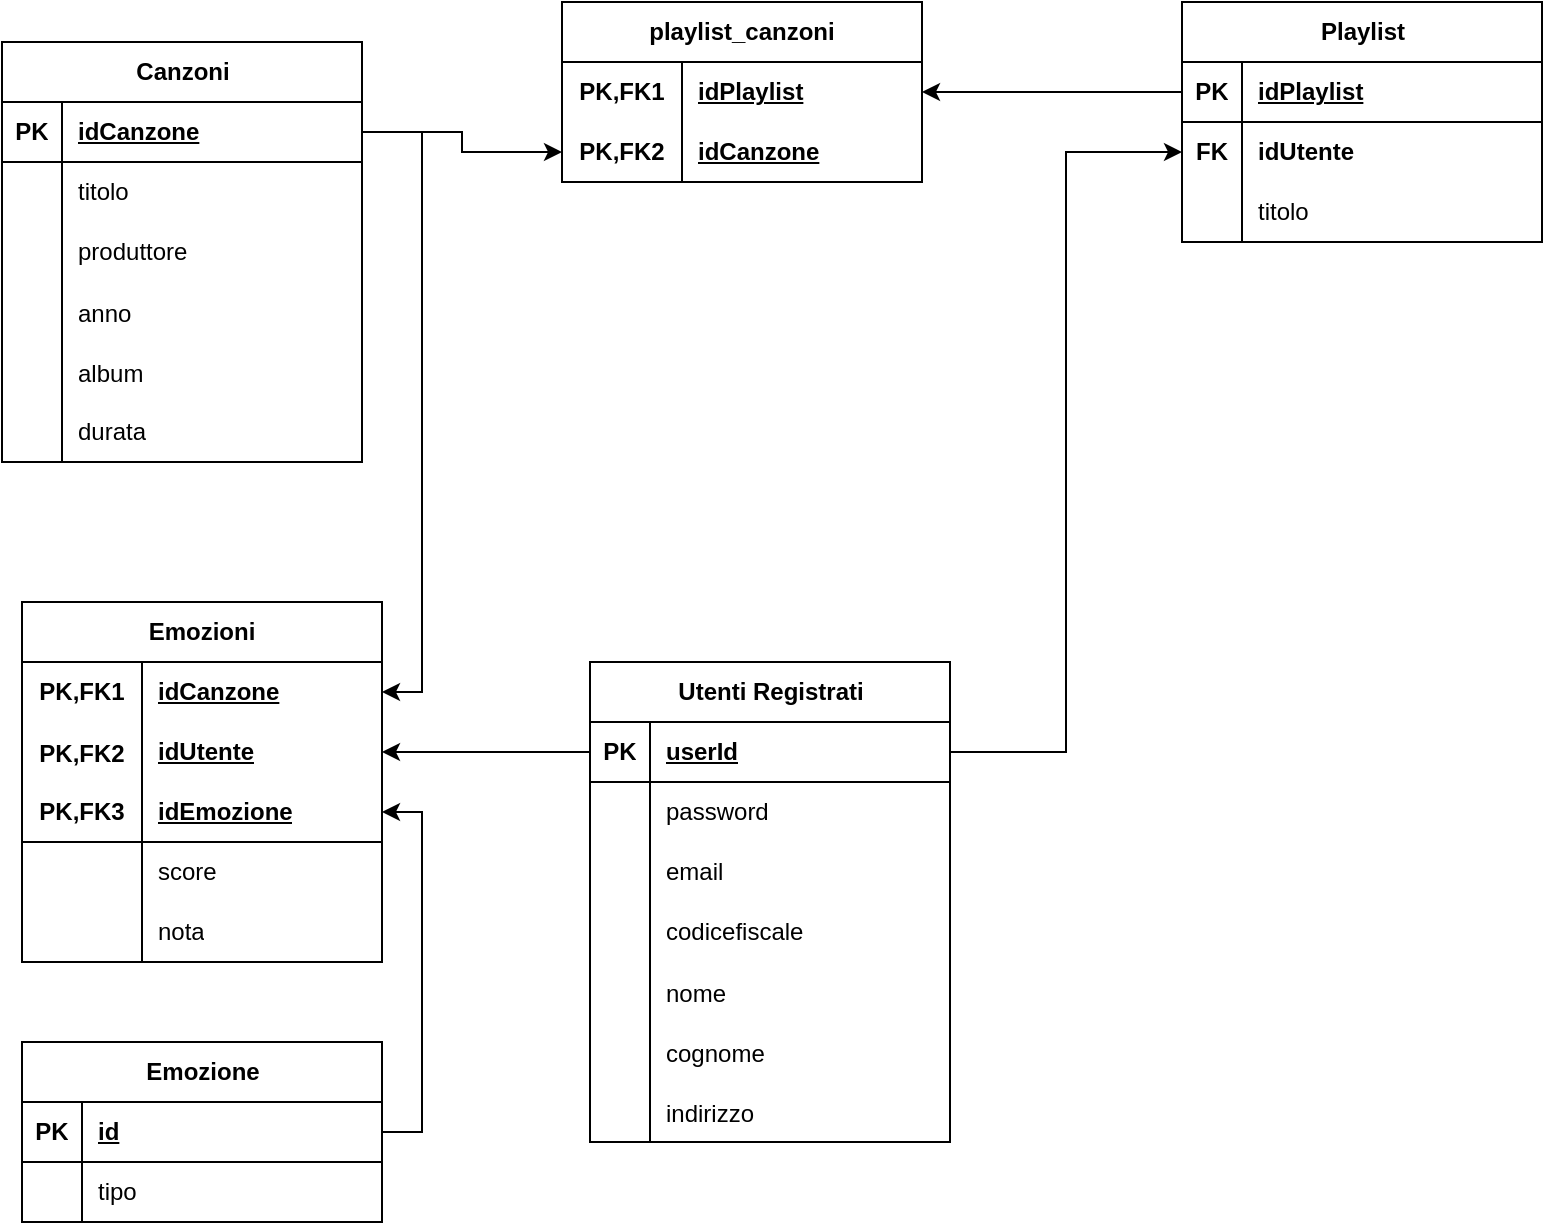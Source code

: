 <mxfile version="22.1.16" type="device">
  <diagram name="Pagina-1" id="Qs6gjc8NA_BCD_0Yb4jY">
    <mxGraphModel dx="1498" dy="894" grid="1" gridSize="10" guides="1" tooltips="1" connect="1" arrows="1" fold="1" page="1" pageScale="1" pageWidth="827" pageHeight="1169" math="0" shadow="0">
      <root>
        <mxCell id="0" />
        <mxCell id="1" parent="0" />
        <mxCell id="FSkn1Fg_iLFBkob1bkKJ-111" style="edgeStyle=orthogonalEdgeStyle;rounded=0;orthogonalLoop=1;jettySize=auto;html=1;entryX=1;entryY=0.5;entryDx=0;entryDy=0;exitX=1;exitY=0.5;exitDx=0;exitDy=0;" edge="1" parent="1" source="FSkn1Fg_iLFBkob1bkKJ-8" target="FSkn1Fg_iLFBkob1bkKJ-63">
          <mxGeometry relative="1" as="geometry" />
        </mxCell>
        <mxCell id="FSkn1Fg_iLFBkob1bkKJ-7" value="Canzoni" style="shape=table;startSize=30;container=1;collapsible=1;childLayout=tableLayout;fixedRows=1;rowLines=0;fontStyle=1;align=center;resizeLast=1;html=1;" vertex="1" parent="1">
          <mxGeometry x="30" y="30" width="180" height="210" as="geometry">
            <mxRectangle x="30" y="30" width="90" height="30" as="alternateBounds" />
          </mxGeometry>
        </mxCell>
        <mxCell id="FSkn1Fg_iLFBkob1bkKJ-8" value="" style="shape=tableRow;horizontal=0;startSize=0;swimlaneHead=0;swimlaneBody=0;fillColor=none;collapsible=0;dropTarget=0;points=[[0,0.5],[1,0.5]];portConstraint=eastwest;top=0;left=0;right=0;bottom=1;" vertex="1" parent="FSkn1Fg_iLFBkob1bkKJ-7">
          <mxGeometry y="30" width="180" height="30" as="geometry" />
        </mxCell>
        <mxCell id="FSkn1Fg_iLFBkob1bkKJ-9" value="PK" style="shape=partialRectangle;connectable=0;fillColor=none;top=0;left=0;bottom=0;right=0;fontStyle=1;overflow=hidden;whiteSpace=wrap;html=1;" vertex="1" parent="FSkn1Fg_iLFBkob1bkKJ-8">
          <mxGeometry width="30" height="30" as="geometry">
            <mxRectangle width="30" height="30" as="alternateBounds" />
          </mxGeometry>
        </mxCell>
        <mxCell id="FSkn1Fg_iLFBkob1bkKJ-10" value="idCanzone" style="shape=partialRectangle;connectable=0;fillColor=none;top=0;left=0;bottom=0;right=0;align=left;spacingLeft=6;fontStyle=5;overflow=hidden;whiteSpace=wrap;html=1;" vertex="1" parent="FSkn1Fg_iLFBkob1bkKJ-8">
          <mxGeometry x="30" width="150" height="30" as="geometry">
            <mxRectangle width="150" height="30" as="alternateBounds" />
          </mxGeometry>
        </mxCell>
        <mxCell id="FSkn1Fg_iLFBkob1bkKJ-11" value="" style="shape=tableRow;horizontal=0;startSize=0;swimlaneHead=0;swimlaneBody=0;fillColor=none;collapsible=0;dropTarget=0;points=[[0,0.5],[1,0.5]];portConstraint=eastwest;top=0;left=0;right=0;bottom=0;" vertex="1" parent="FSkn1Fg_iLFBkob1bkKJ-7">
          <mxGeometry y="60" width="180" height="30" as="geometry" />
        </mxCell>
        <mxCell id="FSkn1Fg_iLFBkob1bkKJ-12" value="" style="shape=partialRectangle;connectable=0;fillColor=none;top=0;left=0;bottom=0;right=0;editable=1;overflow=hidden;whiteSpace=wrap;html=1;" vertex="1" parent="FSkn1Fg_iLFBkob1bkKJ-11">
          <mxGeometry width="30" height="30" as="geometry">
            <mxRectangle width="30" height="30" as="alternateBounds" />
          </mxGeometry>
        </mxCell>
        <mxCell id="FSkn1Fg_iLFBkob1bkKJ-13" value="titolo" style="shape=partialRectangle;connectable=0;fillColor=none;top=0;left=0;bottom=0;right=0;align=left;spacingLeft=6;overflow=hidden;whiteSpace=wrap;html=1;" vertex="1" parent="FSkn1Fg_iLFBkob1bkKJ-11">
          <mxGeometry x="30" width="150" height="30" as="geometry">
            <mxRectangle width="150" height="30" as="alternateBounds" />
          </mxGeometry>
        </mxCell>
        <mxCell id="FSkn1Fg_iLFBkob1bkKJ-14" value="" style="shape=tableRow;horizontal=0;startSize=0;swimlaneHead=0;swimlaneBody=0;fillColor=none;collapsible=0;dropTarget=0;points=[[0,0.5],[1,0.5]];portConstraint=eastwest;top=0;left=0;right=0;bottom=0;" vertex="1" parent="FSkn1Fg_iLFBkob1bkKJ-7">
          <mxGeometry y="90" width="180" height="30" as="geometry" />
        </mxCell>
        <mxCell id="FSkn1Fg_iLFBkob1bkKJ-15" value="" style="shape=partialRectangle;connectable=0;fillColor=none;top=0;left=0;bottom=0;right=0;editable=1;overflow=hidden;whiteSpace=wrap;html=1;" vertex="1" parent="FSkn1Fg_iLFBkob1bkKJ-14">
          <mxGeometry width="30" height="30" as="geometry">
            <mxRectangle width="30" height="30" as="alternateBounds" />
          </mxGeometry>
        </mxCell>
        <mxCell id="FSkn1Fg_iLFBkob1bkKJ-16" value="produttore" style="shape=partialRectangle;connectable=0;fillColor=none;top=0;left=0;bottom=0;right=0;align=left;spacingLeft=6;overflow=hidden;whiteSpace=wrap;html=1;" vertex="1" parent="FSkn1Fg_iLFBkob1bkKJ-14">
          <mxGeometry x="30" width="150" height="30" as="geometry">
            <mxRectangle width="150" height="30" as="alternateBounds" />
          </mxGeometry>
        </mxCell>
        <mxCell id="FSkn1Fg_iLFBkob1bkKJ-34" value="" style="shape=tableRow;horizontal=0;startSize=0;swimlaneHead=0;swimlaneBody=0;fillColor=none;collapsible=0;dropTarget=0;points=[[0,0.5],[1,0.5]];portConstraint=eastwest;top=0;left=0;right=0;bottom=0;" vertex="1" parent="FSkn1Fg_iLFBkob1bkKJ-7">
          <mxGeometry y="120" width="180" height="30" as="geometry" />
        </mxCell>
        <mxCell id="FSkn1Fg_iLFBkob1bkKJ-35" value="" style="shape=partialRectangle;connectable=0;fillColor=none;top=0;left=0;bottom=0;right=0;editable=1;overflow=hidden;" vertex="1" parent="FSkn1Fg_iLFBkob1bkKJ-34">
          <mxGeometry width="30" height="30" as="geometry">
            <mxRectangle width="30" height="30" as="alternateBounds" />
          </mxGeometry>
        </mxCell>
        <mxCell id="FSkn1Fg_iLFBkob1bkKJ-36" value="anno" style="shape=partialRectangle;connectable=0;fillColor=none;top=0;left=0;bottom=0;right=0;align=left;spacingLeft=6;overflow=hidden;" vertex="1" parent="FSkn1Fg_iLFBkob1bkKJ-34">
          <mxGeometry x="30" width="150" height="30" as="geometry">
            <mxRectangle width="150" height="30" as="alternateBounds" />
          </mxGeometry>
        </mxCell>
        <mxCell id="FSkn1Fg_iLFBkob1bkKJ-37" value="" style="shape=tableRow;horizontal=0;startSize=0;swimlaneHead=0;swimlaneBody=0;fillColor=none;collapsible=0;dropTarget=0;points=[[0,0.5],[1,0.5]];portConstraint=eastwest;top=0;left=0;right=0;bottom=0;" vertex="1" parent="FSkn1Fg_iLFBkob1bkKJ-7">
          <mxGeometry y="150" width="180" height="30" as="geometry" />
        </mxCell>
        <mxCell id="FSkn1Fg_iLFBkob1bkKJ-38" value="" style="shape=partialRectangle;connectable=0;fillColor=none;top=0;left=0;bottom=0;right=0;editable=1;overflow=hidden;" vertex="1" parent="FSkn1Fg_iLFBkob1bkKJ-37">
          <mxGeometry width="30" height="30" as="geometry">
            <mxRectangle width="30" height="30" as="alternateBounds" />
          </mxGeometry>
        </mxCell>
        <mxCell id="FSkn1Fg_iLFBkob1bkKJ-39" value="album" style="shape=partialRectangle;connectable=0;fillColor=none;top=0;left=0;bottom=0;right=0;align=left;spacingLeft=6;overflow=hidden;" vertex="1" parent="FSkn1Fg_iLFBkob1bkKJ-37">
          <mxGeometry x="30" width="150" height="30" as="geometry">
            <mxRectangle width="150" height="30" as="alternateBounds" />
          </mxGeometry>
        </mxCell>
        <mxCell id="FSkn1Fg_iLFBkob1bkKJ-17" value="" style="shape=tableRow;horizontal=0;startSize=0;swimlaneHead=0;swimlaneBody=0;fillColor=none;collapsible=0;dropTarget=0;points=[[0,0.5],[1,0.5]];portConstraint=eastwest;top=0;left=0;right=0;bottom=0;" vertex="1" parent="FSkn1Fg_iLFBkob1bkKJ-7">
          <mxGeometry y="180" width="180" height="30" as="geometry" />
        </mxCell>
        <mxCell id="FSkn1Fg_iLFBkob1bkKJ-18" value="" style="shape=partialRectangle;connectable=0;fillColor=none;top=0;left=0;bottom=0;right=0;editable=1;overflow=hidden;whiteSpace=wrap;html=1;" vertex="1" parent="FSkn1Fg_iLFBkob1bkKJ-17">
          <mxGeometry width="30" height="30" as="geometry">
            <mxRectangle width="30" height="30" as="alternateBounds" />
          </mxGeometry>
        </mxCell>
        <mxCell id="FSkn1Fg_iLFBkob1bkKJ-19" value="durata" style="shape=partialRectangle;connectable=0;fillColor=none;top=0;left=0;bottom=0;right=0;align=left;spacingLeft=6;overflow=hidden;whiteSpace=wrap;html=1;" vertex="1" parent="FSkn1Fg_iLFBkob1bkKJ-17">
          <mxGeometry x="30" width="150" height="30" as="geometry">
            <mxRectangle width="150" height="30" as="alternateBounds" />
          </mxGeometry>
        </mxCell>
        <mxCell id="FSkn1Fg_iLFBkob1bkKJ-109" style="edgeStyle=orthogonalEdgeStyle;rounded=0;orthogonalLoop=1;jettySize=auto;html=1;entryX=1;entryY=0.5;entryDx=0;entryDy=0;exitX=1;exitY=0.5;exitDx=0;exitDy=0;" edge="1" parent="1" source="FSkn1Fg_iLFBkob1bkKJ-21" target="FSkn1Fg_iLFBkob1bkKJ-66">
          <mxGeometry relative="1" as="geometry" />
        </mxCell>
        <mxCell id="FSkn1Fg_iLFBkob1bkKJ-20" value="Emozione" style="shape=table;startSize=30;container=1;collapsible=1;childLayout=tableLayout;fixedRows=1;rowLines=0;fontStyle=1;align=center;resizeLast=1;html=1;" vertex="1" parent="1">
          <mxGeometry x="40" y="530" width="180" height="90" as="geometry" />
        </mxCell>
        <mxCell id="FSkn1Fg_iLFBkob1bkKJ-21" value="" style="shape=tableRow;horizontal=0;startSize=0;swimlaneHead=0;swimlaneBody=0;fillColor=none;collapsible=0;dropTarget=0;points=[[0,0.5],[1,0.5]];portConstraint=eastwest;top=0;left=0;right=0;bottom=1;" vertex="1" parent="FSkn1Fg_iLFBkob1bkKJ-20">
          <mxGeometry y="30" width="180" height="30" as="geometry" />
        </mxCell>
        <mxCell id="FSkn1Fg_iLFBkob1bkKJ-22" value="PK" style="shape=partialRectangle;connectable=0;fillColor=none;top=0;left=0;bottom=0;right=0;fontStyle=1;overflow=hidden;whiteSpace=wrap;html=1;" vertex="1" parent="FSkn1Fg_iLFBkob1bkKJ-21">
          <mxGeometry width="30" height="30" as="geometry">
            <mxRectangle width="30" height="30" as="alternateBounds" />
          </mxGeometry>
        </mxCell>
        <mxCell id="FSkn1Fg_iLFBkob1bkKJ-23" value="id" style="shape=partialRectangle;connectable=0;fillColor=none;top=0;left=0;bottom=0;right=0;align=left;spacingLeft=6;fontStyle=5;overflow=hidden;whiteSpace=wrap;html=1;" vertex="1" parent="FSkn1Fg_iLFBkob1bkKJ-21">
          <mxGeometry x="30" width="150" height="30" as="geometry">
            <mxRectangle width="150" height="30" as="alternateBounds" />
          </mxGeometry>
        </mxCell>
        <mxCell id="FSkn1Fg_iLFBkob1bkKJ-24" value="" style="shape=tableRow;horizontal=0;startSize=0;swimlaneHead=0;swimlaneBody=0;fillColor=none;collapsible=0;dropTarget=0;points=[[0,0.5],[1,0.5]];portConstraint=eastwest;top=0;left=0;right=0;bottom=0;" vertex="1" parent="FSkn1Fg_iLFBkob1bkKJ-20">
          <mxGeometry y="60" width="180" height="30" as="geometry" />
        </mxCell>
        <mxCell id="FSkn1Fg_iLFBkob1bkKJ-25" value="" style="shape=partialRectangle;connectable=0;fillColor=none;top=0;left=0;bottom=0;right=0;editable=1;overflow=hidden;whiteSpace=wrap;html=1;" vertex="1" parent="FSkn1Fg_iLFBkob1bkKJ-24">
          <mxGeometry width="30" height="30" as="geometry">
            <mxRectangle width="30" height="30" as="alternateBounds" />
          </mxGeometry>
        </mxCell>
        <mxCell id="FSkn1Fg_iLFBkob1bkKJ-26" value="tipo" style="shape=partialRectangle;connectable=0;fillColor=none;top=0;left=0;bottom=0;right=0;align=left;spacingLeft=6;overflow=hidden;whiteSpace=wrap;html=1;" vertex="1" parent="FSkn1Fg_iLFBkob1bkKJ-24">
          <mxGeometry x="30" width="150" height="30" as="geometry">
            <mxRectangle width="150" height="30" as="alternateBounds" />
          </mxGeometry>
        </mxCell>
        <mxCell id="FSkn1Fg_iLFBkob1bkKJ-40" value="Utenti Registrati" style="shape=table;startSize=30;container=1;collapsible=1;childLayout=tableLayout;fixedRows=1;rowLines=0;fontStyle=1;align=center;resizeLast=1;html=1;" vertex="1" parent="1">
          <mxGeometry x="324" y="340" width="180" height="240" as="geometry" />
        </mxCell>
        <mxCell id="FSkn1Fg_iLFBkob1bkKJ-41" value="" style="shape=tableRow;horizontal=0;startSize=0;swimlaneHead=0;swimlaneBody=0;fillColor=none;collapsible=0;dropTarget=0;points=[[0,0.5],[1,0.5]];portConstraint=eastwest;top=0;left=0;right=0;bottom=1;" vertex="1" parent="FSkn1Fg_iLFBkob1bkKJ-40">
          <mxGeometry y="30" width="180" height="30" as="geometry" />
        </mxCell>
        <mxCell id="FSkn1Fg_iLFBkob1bkKJ-42" value="PK" style="shape=partialRectangle;connectable=0;fillColor=none;top=0;left=0;bottom=0;right=0;fontStyle=1;overflow=hidden;whiteSpace=wrap;html=1;" vertex="1" parent="FSkn1Fg_iLFBkob1bkKJ-41">
          <mxGeometry width="30" height="30" as="geometry">
            <mxRectangle width="30" height="30" as="alternateBounds" />
          </mxGeometry>
        </mxCell>
        <mxCell id="FSkn1Fg_iLFBkob1bkKJ-43" value="userId" style="shape=partialRectangle;connectable=0;fillColor=none;top=0;left=0;bottom=0;right=0;align=left;spacingLeft=6;fontStyle=5;overflow=hidden;whiteSpace=wrap;html=1;" vertex="1" parent="FSkn1Fg_iLFBkob1bkKJ-41">
          <mxGeometry x="30" width="150" height="30" as="geometry">
            <mxRectangle width="150" height="30" as="alternateBounds" />
          </mxGeometry>
        </mxCell>
        <mxCell id="FSkn1Fg_iLFBkob1bkKJ-44" value="" style="shape=tableRow;horizontal=0;startSize=0;swimlaneHead=0;swimlaneBody=0;fillColor=none;collapsible=0;dropTarget=0;points=[[0,0.5],[1,0.5]];portConstraint=eastwest;top=0;left=0;right=0;bottom=0;" vertex="1" parent="FSkn1Fg_iLFBkob1bkKJ-40">
          <mxGeometry y="60" width="180" height="30" as="geometry" />
        </mxCell>
        <mxCell id="FSkn1Fg_iLFBkob1bkKJ-45" value="" style="shape=partialRectangle;connectable=0;fillColor=none;top=0;left=0;bottom=0;right=0;editable=1;overflow=hidden;whiteSpace=wrap;html=1;" vertex="1" parent="FSkn1Fg_iLFBkob1bkKJ-44">
          <mxGeometry width="30" height="30" as="geometry">
            <mxRectangle width="30" height="30" as="alternateBounds" />
          </mxGeometry>
        </mxCell>
        <mxCell id="FSkn1Fg_iLFBkob1bkKJ-46" value="password" style="shape=partialRectangle;connectable=0;fillColor=none;top=0;left=0;bottom=0;right=0;align=left;spacingLeft=6;overflow=hidden;whiteSpace=wrap;html=1;" vertex="1" parent="FSkn1Fg_iLFBkob1bkKJ-44">
          <mxGeometry x="30" width="150" height="30" as="geometry">
            <mxRectangle width="150" height="30" as="alternateBounds" />
          </mxGeometry>
        </mxCell>
        <mxCell id="FSkn1Fg_iLFBkob1bkKJ-47" value="" style="shape=tableRow;horizontal=0;startSize=0;swimlaneHead=0;swimlaneBody=0;fillColor=none;collapsible=0;dropTarget=0;points=[[0,0.5],[1,0.5]];portConstraint=eastwest;top=0;left=0;right=0;bottom=0;" vertex="1" parent="FSkn1Fg_iLFBkob1bkKJ-40">
          <mxGeometry y="90" width="180" height="30" as="geometry" />
        </mxCell>
        <mxCell id="FSkn1Fg_iLFBkob1bkKJ-48" value="" style="shape=partialRectangle;connectable=0;fillColor=none;top=0;left=0;bottom=0;right=0;editable=1;overflow=hidden;whiteSpace=wrap;html=1;" vertex="1" parent="FSkn1Fg_iLFBkob1bkKJ-47">
          <mxGeometry width="30" height="30" as="geometry">
            <mxRectangle width="30" height="30" as="alternateBounds" />
          </mxGeometry>
        </mxCell>
        <mxCell id="FSkn1Fg_iLFBkob1bkKJ-49" value="email" style="shape=partialRectangle;connectable=0;fillColor=none;top=0;left=0;bottom=0;right=0;align=left;spacingLeft=6;overflow=hidden;whiteSpace=wrap;html=1;" vertex="1" parent="FSkn1Fg_iLFBkob1bkKJ-47">
          <mxGeometry x="30" width="150" height="30" as="geometry">
            <mxRectangle width="150" height="30" as="alternateBounds" />
          </mxGeometry>
        </mxCell>
        <mxCell id="FSkn1Fg_iLFBkob1bkKJ-50" value="" style="shape=tableRow;horizontal=0;startSize=0;swimlaneHead=0;swimlaneBody=0;fillColor=none;collapsible=0;dropTarget=0;points=[[0,0.5],[1,0.5]];portConstraint=eastwest;top=0;left=0;right=0;bottom=0;" vertex="1" parent="FSkn1Fg_iLFBkob1bkKJ-40">
          <mxGeometry y="120" width="180" height="30" as="geometry" />
        </mxCell>
        <mxCell id="FSkn1Fg_iLFBkob1bkKJ-51" value="" style="shape=partialRectangle;connectable=0;fillColor=none;top=0;left=0;bottom=0;right=0;editable=1;overflow=hidden;whiteSpace=wrap;html=1;" vertex="1" parent="FSkn1Fg_iLFBkob1bkKJ-50">
          <mxGeometry width="30" height="30" as="geometry">
            <mxRectangle width="30" height="30" as="alternateBounds" />
          </mxGeometry>
        </mxCell>
        <mxCell id="FSkn1Fg_iLFBkob1bkKJ-52" value="codicefiscale" style="shape=partialRectangle;connectable=0;fillColor=none;top=0;left=0;bottom=0;right=0;align=left;spacingLeft=6;overflow=hidden;whiteSpace=wrap;html=1;" vertex="1" parent="FSkn1Fg_iLFBkob1bkKJ-50">
          <mxGeometry x="30" width="150" height="30" as="geometry">
            <mxRectangle width="150" height="30" as="alternateBounds" />
          </mxGeometry>
        </mxCell>
        <mxCell id="FSkn1Fg_iLFBkob1bkKJ-53" value="" style="shape=tableRow;horizontal=0;startSize=0;swimlaneHead=0;swimlaneBody=0;fillColor=none;collapsible=0;dropTarget=0;points=[[0,0.5],[1,0.5]];portConstraint=eastwest;top=0;left=0;right=0;bottom=0;" vertex="1" parent="FSkn1Fg_iLFBkob1bkKJ-40">
          <mxGeometry y="150" width="180" height="30" as="geometry" />
        </mxCell>
        <mxCell id="FSkn1Fg_iLFBkob1bkKJ-54" value="" style="shape=partialRectangle;connectable=0;fillColor=none;top=0;left=0;bottom=0;right=0;editable=1;overflow=hidden;" vertex="1" parent="FSkn1Fg_iLFBkob1bkKJ-53">
          <mxGeometry width="30" height="30" as="geometry">
            <mxRectangle width="30" height="30" as="alternateBounds" />
          </mxGeometry>
        </mxCell>
        <mxCell id="FSkn1Fg_iLFBkob1bkKJ-55" value="nome" style="shape=partialRectangle;connectable=0;fillColor=none;top=0;left=0;bottom=0;right=0;align=left;spacingLeft=6;overflow=hidden;" vertex="1" parent="FSkn1Fg_iLFBkob1bkKJ-53">
          <mxGeometry x="30" width="150" height="30" as="geometry">
            <mxRectangle width="150" height="30" as="alternateBounds" />
          </mxGeometry>
        </mxCell>
        <mxCell id="FSkn1Fg_iLFBkob1bkKJ-59" value="" style="shape=tableRow;horizontal=0;startSize=0;swimlaneHead=0;swimlaneBody=0;fillColor=none;collapsible=0;dropTarget=0;points=[[0,0.5],[1,0.5]];portConstraint=eastwest;top=0;left=0;right=0;bottom=0;" vertex="1" parent="FSkn1Fg_iLFBkob1bkKJ-40">
          <mxGeometry y="180" width="180" height="30" as="geometry" />
        </mxCell>
        <mxCell id="FSkn1Fg_iLFBkob1bkKJ-60" value="" style="shape=partialRectangle;connectable=0;fillColor=none;top=0;left=0;bottom=0;right=0;editable=1;overflow=hidden;" vertex="1" parent="FSkn1Fg_iLFBkob1bkKJ-59">
          <mxGeometry width="30" height="30" as="geometry">
            <mxRectangle width="30" height="30" as="alternateBounds" />
          </mxGeometry>
        </mxCell>
        <mxCell id="FSkn1Fg_iLFBkob1bkKJ-61" value="cognome" style="shape=partialRectangle;connectable=0;fillColor=none;top=0;left=0;bottom=0;right=0;align=left;spacingLeft=6;overflow=hidden;" vertex="1" parent="FSkn1Fg_iLFBkob1bkKJ-59">
          <mxGeometry x="30" width="150" height="30" as="geometry">
            <mxRectangle width="150" height="30" as="alternateBounds" />
          </mxGeometry>
        </mxCell>
        <mxCell id="FSkn1Fg_iLFBkob1bkKJ-56" value="" style="shape=tableRow;horizontal=0;startSize=0;swimlaneHead=0;swimlaneBody=0;fillColor=none;collapsible=0;dropTarget=0;points=[[0,0.5],[1,0.5]];portConstraint=eastwest;top=0;left=0;right=0;bottom=0;" vertex="1" parent="FSkn1Fg_iLFBkob1bkKJ-40">
          <mxGeometry y="210" width="180" height="30" as="geometry" />
        </mxCell>
        <mxCell id="FSkn1Fg_iLFBkob1bkKJ-57" value="" style="shape=partialRectangle;connectable=0;fillColor=none;top=0;left=0;bottom=0;right=0;editable=1;overflow=hidden;" vertex="1" parent="FSkn1Fg_iLFBkob1bkKJ-56">
          <mxGeometry width="30" height="30" as="geometry">
            <mxRectangle width="30" height="30" as="alternateBounds" />
          </mxGeometry>
        </mxCell>
        <mxCell id="FSkn1Fg_iLFBkob1bkKJ-58" value="indirizzo" style="shape=partialRectangle;connectable=0;fillColor=none;top=0;left=0;bottom=0;right=0;align=left;spacingLeft=6;overflow=hidden;" vertex="1" parent="FSkn1Fg_iLFBkob1bkKJ-56">
          <mxGeometry x="30" width="150" height="30" as="geometry">
            <mxRectangle width="150" height="30" as="alternateBounds" />
          </mxGeometry>
        </mxCell>
        <mxCell id="FSkn1Fg_iLFBkob1bkKJ-62" value="Emozioni" style="shape=table;startSize=30;container=1;collapsible=1;childLayout=tableLayout;fixedRows=1;rowLines=0;fontStyle=1;align=center;resizeLast=1;html=1;whiteSpace=wrap;" vertex="1" parent="1">
          <mxGeometry x="40" y="310" width="180" height="180" as="geometry" />
        </mxCell>
        <mxCell id="FSkn1Fg_iLFBkob1bkKJ-63" value="" style="shape=tableRow;horizontal=0;startSize=0;swimlaneHead=0;swimlaneBody=0;fillColor=none;collapsible=0;dropTarget=0;points=[[0,0.5],[1,0.5]];portConstraint=eastwest;top=0;left=0;right=0;bottom=0;html=1;" vertex="1" parent="FSkn1Fg_iLFBkob1bkKJ-62">
          <mxGeometry y="30" width="180" height="30" as="geometry" />
        </mxCell>
        <mxCell id="FSkn1Fg_iLFBkob1bkKJ-64" value="PK,FK1" style="shape=partialRectangle;connectable=0;fillColor=none;top=0;left=0;bottom=0;right=0;fontStyle=1;overflow=hidden;html=1;whiteSpace=wrap;" vertex="1" parent="FSkn1Fg_iLFBkob1bkKJ-63">
          <mxGeometry width="60" height="30" as="geometry">
            <mxRectangle width="60" height="30" as="alternateBounds" />
          </mxGeometry>
        </mxCell>
        <mxCell id="FSkn1Fg_iLFBkob1bkKJ-65" value="idCanzone" style="shape=partialRectangle;connectable=0;fillColor=none;top=0;left=0;bottom=0;right=0;align=left;spacingLeft=6;fontStyle=5;overflow=hidden;html=1;whiteSpace=wrap;" vertex="1" parent="FSkn1Fg_iLFBkob1bkKJ-63">
          <mxGeometry x="60" width="120" height="30" as="geometry">
            <mxRectangle width="120" height="30" as="alternateBounds" />
          </mxGeometry>
        </mxCell>
        <mxCell id="FSkn1Fg_iLFBkob1bkKJ-78" value="" style="shape=tableRow;horizontal=0;startSize=0;swimlaneHead=0;swimlaneBody=0;fillColor=none;collapsible=0;dropTarget=0;points=[[0,0.5],[1,0.5]];portConstraint=eastwest;top=0;left=0;right=0;bottom=0;" vertex="1" parent="FSkn1Fg_iLFBkob1bkKJ-62">
          <mxGeometry y="60" width="180" height="30" as="geometry" />
        </mxCell>
        <mxCell id="FSkn1Fg_iLFBkob1bkKJ-79" value="PK,FK2" style="shape=partialRectangle;connectable=0;fillColor=none;top=0;left=0;bottom=0;right=0;editable=1;overflow=hidden;fontStyle=1" vertex="1" parent="FSkn1Fg_iLFBkob1bkKJ-78">
          <mxGeometry width="60" height="30" as="geometry">
            <mxRectangle width="60" height="30" as="alternateBounds" />
          </mxGeometry>
        </mxCell>
        <mxCell id="FSkn1Fg_iLFBkob1bkKJ-80" value="idUtente" style="shape=partialRectangle;connectable=0;fillColor=none;top=0;left=0;bottom=0;right=0;align=left;spacingLeft=6;overflow=hidden;fontStyle=5;perimeterSpacing=0;verticalAlign=middle;html=1;" vertex="1" parent="FSkn1Fg_iLFBkob1bkKJ-78">
          <mxGeometry x="60" width="120" height="30" as="geometry">
            <mxRectangle width="120" height="30" as="alternateBounds" />
          </mxGeometry>
        </mxCell>
        <mxCell id="FSkn1Fg_iLFBkob1bkKJ-66" value="" style="shape=tableRow;horizontal=0;startSize=0;swimlaneHead=0;swimlaneBody=0;fillColor=none;collapsible=0;dropTarget=0;points=[[0,0.5],[1,0.5]];portConstraint=eastwest;top=0;left=0;right=0;bottom=1;html=1;" vertex="1" parent="FSkn1Fg_iLFBkob1bkKJ-62">
          <mxGeometry y="90" width="180" height="30" as="geometry" />
        </mxCell>
        <mxCell id="FSkn1Fg_iLFBkob1bkKJ-67" value="PK,FK3" style="shape=partialRectangle;connectable=0;fillColor=none;top=0;left=0;bottom=0;right=0;fontStyle=1;overflow=hidden;html=1;whiteSpace=wrap;" vertex="1" parent="FSkn1Fg_iLFBkob1bkKJ-66">
          <mxGeometry width="60" height="30" as="geometry">
            <mxRectangle width="60" height="30" as="alternateBounds" />
          </mxGeometry>
        </mxCell>
        <mxCell id="FSkn1Fg_iLFBkob1bkKJ-68" value="idEmozione" style="shape=partialRectangle;connectable=0;fillColor=none;top=0;left=0;bottom=0;right=0;align=left;spacingLeft=6;fontStyle=5;overflow=hidden;html=1;whiteSpace=wrap;" vertex="1" parent="FSkn1Fg_iLFBkob1bkKJ-66">
          <mxGeometry x="60" width="120" height="30" as="geometry">
            <mxRectangle width="120" height="30" as="alternateBounds" />
          </mxGeometry>
        </mxCell>
        <mxCell id="FSkn1Fg_iLFBkob1bkKJ-69" value="" style="shape=tableRow;horizontal=0;startSize=0;swimlaneHead=0;swimlaneBody=0;fillColor=none;collapsible=0;dropTarget=0;points=[[0,0.5],[1,0.5]];portConstraint=eastwest;top=0;left=0;right=0;bottom=0;html=1;" vertex="1" parent="FSkn1Fg_iLFBkob1bkKJ-62">
          <mxGeometry y="120" width="180" height="30" as="geometry" />
        </mxCell>
        <mxCell id="FSkn1Fg_iLFBkob1bkKJ-70" value="" style="shape=partialRectangle;connectable=0;fillColor=none;top=0;left=0;bottom=0;right=0;editable=1;overflow=hidden;html=1;whiteSpace=wrap;" vertex="1" parent="FSkn1Fg_iLFBkob1bkKJ-69">
          <mxGeometry width="60" height="30" as="geometry">
            <mxRectangle width="60" height="30" as="alternateBounds" />
          </mxGeometry>
        </mxCell>
        <mxCell id="FSkn1Fg_iLFBkob1bkKJ-71" value="score" style="shape=partialRectangle;connectable=0;fillColor=none;top=0;left=0;bottom=0;right=0;align=left;spacingLeft=6;overflow=hidden;html=1;whiteSpace=wrap;" vertex="1" parent="FSkn1Fg_iLFBkob1bkKJ-69">
          <mxGeometry x="60" width="120" height="30" as="geometry">
            <mxRectangle width="120" height="30" as="alternateBounds" />
          </mxGeometry>
        </mxCell>
        <mxCell id="FSkn1Fg_iLFBkob1bkKJ-72" value="" style="shape=tableRow;horizontal=0;startSize=0;swimlaneHead=0;swimlaneBody=0;fillColor=none;collapsible=0;dropTarget=0;points=[[0,0.5],[1,0.5]];portConstraint=eastwest;top=0;left=0;right=0;bottom=0;html=1;" vertex="1" parent="FSkn1Fg_iLFBkob1bkKJ-62">
          <mxGeometry y="150" width="180" height="30" as="geometry" />
        </mxCell>
        <mxCell id="FSkn1Fg_iLFBkob1bkKJ-73" value="" style="shape=partialRectangle;connectable=0;fillColor=none;top=0;left=0;bottom=0;right=0;editable=1;overflow=hidden;html=1;whiteSpace=wrap;" vertex="1" parent="FSkn1Fg_iLFBkob1bkKJ-72">
          <mxGeometry width="60" height="30" as="geometry">
            <mxRectangle width="60" height="30" as="alternateBounds" />
          </mxGeometry>
        </mxCell>
        <mxCell id="FSkn1Fg_iLFBkob1bkKJ-74" value="nota" style="shape=partialRectangle;connectable=0;fillColor=none;top=0;left=0;bottom=0;right=0;align=left;spacingLeft=6;overflow=hidden;html=1;whiteSpace=wrap;" vertex="1" parent="FSkn1Fg_iLFBkob1bkKJ-72">
          <mxGeometry x="60" width="120" height="30" as="geometry">
            <mxRectangle width="120" height="30" as="alternateBounds" />
          </mxGeometry>
        </mxCell>
        <mxCell id="FSkn1Fg_iLFBkob1bkKJ-82" value="Playlist" style="shape=table;startSize=30;container=1;collapsible=1;childLayout=tableLayout;fixedRows=1;rowLines=0;fontStyle=1;align=center;resizeLast=1;html=1;" vertex="1" parent="1">
          <mxGeometry x="620" y="10" width="180" height="120" as="geometry" />
        </mxCell>
        <mxCell id="FSkn1Fg_iLFBkob1bkKJ-83" value="" style="shape=tableRow;horizontal=0;startSize=0;swimlaneHead=0;swimlaneBody=0;fillColor=none;collapsible=0;dropTarget=0;points=[[0,0.5],[1,0.5]];portConstraint=eastwest;top=0;left=0;right=0;bottom=1;" vertex="1" parent="FSkn1Fg_iLFBkob1bkKJ-82">
          <mxGeometry y="30" width="180" height="30" as="geometry" />
        </mxCell>
        <mxCell id="FSkn1Fg_iLFBkob1bkKJ-84" value="PK" style="shape=partialRectangle;connectable=0;fillColor=none;top=0;left=0;bottom=0;right=0;fontStyle=1;overflow=hidden;whiteSpace=wrap;html=1;" vertex="1" parent="FSkn1Fg_iLFBkob1bkKJ-83">
          <mxGeometry width="30" height="30" as="geometry">
            <mxRectangle width="30" height="30" as="alternateBounds" />
          </mxGeometry>
        </mxCell>
        <mxCell id="FSkn1Fg_iLFBkob1bkKJ-85" value="idPlaylist" style="shape=partialRectangle;connectable=0;fillColor=none;top=0;left=0;bottom=0;right=0;align=left;spacingLeft=6;fontStyle=5;overflow=hidden;whiteSpace=wrap;html=1;" vertex="1" parent="FSkn1Fg_iLFBkob1bkKJ-83">
          <mxGeometry x="30" width="150" height="30" as="geometry">
            <mxRectangle width="150" height="30" as="alternateBounds" />
          </mxGeometry>
        </mxCell>
        <mxCell id="FSkn1Fg_iLFBkob1bkKJ-86" value="" style="shape=tableRow;horizontal=0;startSize=0;swimlaneHead=0;swimlaneBody=0;fillColor=none;collapsible=0;dropTarget=0;points=[[0,0.5],[1,0.5]];portConstraint=eastwest;top=0;left=0;right=0;bottom=0;" vertex="1" parent="FSkn1Fg_iLFBkob1bkKJ-82">
          <mxGeometry y="60" width="180" height="30" as="geometry" />
        </mxCell>
        <mxCell id="FSkn1Fg_iLFBkob1bkKJ-87" value="&lt;b&gt;FK&lt;/b&gt;" style="shape=partialRectangle;connectable=0;fillColor=none;top=0;left=0;bottom=0;right=0;editable=1;overflow=hidden;whiteSpace=wrap;html=1;" vertex="1" parent="FSkn1Fg_iLFBkob1bkKJ-86">
          <mxGeometry width="30" height="30" as="geometry">
            <mxRectangle width="30" height="30" as="alternateBounds" />
          </mxGeometry>
        </mxCell>
        <mxCell id="FSkn1Fg_iLFBkob1bkKJ-88" value="&lt;b&gt;idUtente&lt;/b&gt;" style="shape=partialRectangle;connectable=0;fillColor=none;top=0;left=0;bottom=0;right=0;align=left;spacingLeft=6;overflow=hidden;whiteSpace=wrap;html=1;dashed=1;" vertex="1" parent="FSkn1Fg_iLFBkob1bkKJ-86">
          <mxGeometry x="30" width="150" height="30" as="geometry">
            <mxRectangle width="150" height="30" as="alternateBounds" />
          </mxGeometry>
        </mxCell>
        <mxCell id="FSkn1Fg_iLFBkob1bkKJ-89" value="" style="shape=tableRow;horizontal=0;startSize=0;swimlaneHead=0;swimlaneBody=0;fillColor=none;collapsible=0;dropTarget=0;points=[[0,0.5],[1,0.5]];portConstraint=eastwest;top=0;left=0;right=0;bottom=0;" vertex="1" parent="FSkn1Fg_iLFBkob1bkKJ-82">
          <mxGeometry y="90" width="180" height="30" as="geometry" />
        </mxCell>
        <mxCell id="FSkn1Fg_iLFBkob1bkKJ-90" value="" style="shape=partialRectangle;connectable=0;fillColor=none;top=0;left=0;bottom=0;right=0;editable=1;overflow=hidden;whiteSpace=wrap;html=1;" vertex="1" parent="FSkn1Fg_iLFBkob1bkKJ-89">
          <mxGeometry width="30" height="30" as="geometry">
            <mxRectangle width="30" height="30" as="alternateBounds" />
          </mxGeometry>
        </mxCell>
        <mxCell id="FSkn1Fg_iLFBkob1bkKJ-91" value="titolo" style="shape=partialRectangle;connectable=0;fillColor=none;top=0;left=0;bottom=0;right=0;align=left;spacingLeft=6;overflow=hidden;whiteSpace=wrap;html=1;" vertex="1" parent="FSkn1Fg_iLFBkob1bkKJ-89">
          <mxGeometry x="30" width="150" height="30" as="geometry">
            <mxRectangle width="150" height="30" as="alternateBounds" />
          </mxGeometry>
        </mxCell>
        <mxCell id="FSkn1Fg_iLFBkob1bkKJ-95" value="playlist_canzoni" style="shape=table;startSize=30;container=1;collapsible=1;childLayout=tableLayout;fixedRows=1;rowLines=0;fontStyle=1;align=center;resizeLast=1;html=1;whiteSpace=wrap;" vertex="1" parent="1">
          <mxGeometry x="310" y="10" width="180" height="90" as="geometry" />
        </mxCell>
        <mxCell id="FSkn1Fg_iLFBkob1bkKJ-96" value="" style="shape=tableRow;horizontal=0;startSize=0;swimlaneHead=0;swimlaneBody=0;fillColor=none;collapsible=0;dropTarget=0;points=[[0,0.5],[1,0.5]];portConstraint=eastwest;top=0;left=0;right=0;bottom=0;html=1;" vertex="1" parent="FSkn1Fg_iLFBkob1bkKJ-95">
          <mxGeometry y="30" width="180" height="30" as="geometry" />
        </mxCell>
        <mxCell id="FSkn1Fg_iLFBkob1bkKJ-97" value="PK,FK1" style="shape=partialRectangle;connectable=0;fillColor=none;top=0;left=0;bottom=0;right=0;fontStyle=1;overflow=hidden;html=1;whiteSpace=wrap;" vertex="1" parent="FSkn1Fg_iLFBkob1bkKJ-96">
          <mxGeometry width="60" height="30" as="geometry">
            <mxRectangle width="60" height="30" as="alternateBounds" />
          </mxGeometry>
        </mxCell>
        <mxCell id="FSkn1Fg_iLFBkob1bkKJ-98" value="idPlaylist" style="shape=partialRectangle;connectable=0;fillColor=none;top=0;left=0;bottom=0;right=0;align=left;spacingLeft=6;fontStyle=5;overflow=hidden;html=1;whiteSpace=wrap;" vertex="1" parent="FSkn1Fg_iLFBkob1bkKJ-96">
          <mxGeometry x="60" width="120" height="30" as="geometry">
            <mxRectangle width="120" height="30" as="alternateBounds" />
          </mxGeometry>
        </mxCell>
        <mxCell id="FSkn1Fg_iLFBkob1bkKJ-99" value="" style="shape=tableRow;horizontal=0;startSize=0;swimlaneHead=0;swimlaneBody=0;fillColor=none;collapsible=0;dropTarget=0;points=[[0,0.5],[1,0.5]];portConstraint=eastwest;top=0;left=0;right=0;bottom=1;html=1;" vertex="1" parent="FSkn1Fg_iLFBkob1bkKJ-95">
          <mxGeometry y="60" width="180" height="30" as="geometry" />
        </mxCell>
        <mxCell id="FSkn1Fg_iLFBkob1bkKJ-100" value="PK,FK2" style="shape=partialRectangle;connectable=0;fillColor=none;top=0;left=0;bottom=0;right=0;fontStyle=1;overflow=hidden;html=1;whiteSpace=wrap;" vertex="1" parent="FSkn1Fg_iLFBkob1bkKJ-99">
          <mxGeometry width="60" height="30" as="geometry">
            <mxRectangle width="60" height="30" as="alternateBounds" />
          </mxGeometry>
        </mxCell>
        <mxCell id="FSkn1Fg_iLFBkob1bkKJ-101" value="idCanzone" style="shape=partialRectangle;connectable=0;fillColor=none;top=0;left=0;bottom=0;right=0;align=left;spacingLeft=6;fontStyle=5;overflow=hidden;html=1;whiteSpace=wrap;" vertex="1" parent="FSkn1Fg_iLFBkob1bkKJ-99">
          <mxGeometry x="60" width="120" height="30" as="geometry">
            <mxRectangle width="120" height="30" as="alternateBounds" />
          </mxGeometry>
        </mxCell>
        <mxCell id="FSkn1Fg_iLFBkob1bkKJ-110" style="edgeStyle=orthogonalEdgeStyle;rounded=0;orthogonalLoop=1;jettySize=auto;html=1;entryX=1;entryY=0.5;entryDx=0;entryDy=0;" edge="1" parent="1" source="FSkn1Fg_iLFBkob1bkKJ-41" target="FSkn1Fg_iLFBkob1bkKJ-78">
          <mxGeometry relative="1" as="geometry" />
        </mxCell>
        <mxCell id="FSkn1Fg_iLFBkob1bkKJ-112" style="edgeStyle=orthogonalEdgeStyle;rounded=0;orthogonalLoop=1;jettySize=auto;html=1;entryX=0;entryY=0.5;entryDx=0;entryDy=0;" edge="1" parent="1" source="FSkn1Fg_iLFBkob1bkKJ-41" target="FSkn1Fg_iLFBkob1bkKJ-86">
          <mxGeometry relative="1" as="geometry" />
        </mxCell>
        <mxCell id="FSkn1Fg_iLFBkob1bkKJ-113" style="edgeStyle=orthogonalEdgeStyle;rounded=0;orthogonalLoop=1;jettySize=auto;html=1;entryX=1;entryY=0.5;entryDx=0;entryDy=0;" edge="1" parent="1" source="FSkn1Fg_iLFBkob1bkKJ-83" target="FSkn1Fg_iLFBkob1bkKJ-96">
          <mxGeometry relative="1" as="geometry" />
        </mxCell>
        <mxCell id="FSkn1Fg_iLFBkob1bkKJ-114" style="edgeStyle=orthogonalEdgeStyle;rounded=0;orthogonalLoop=1;jettySize=auto;html=1;" edge="1" parent="1" source="FSkn1Fg_iLFBkob1bkKJ-8" target="FSkn1Fg_iLFBkob1bkKJ-99">
          <mxGeometry relative="1" as="geometry" />
        </mxCell>
      </root>
    </mxGraphModel>
  </diagram>
</mxfile>
